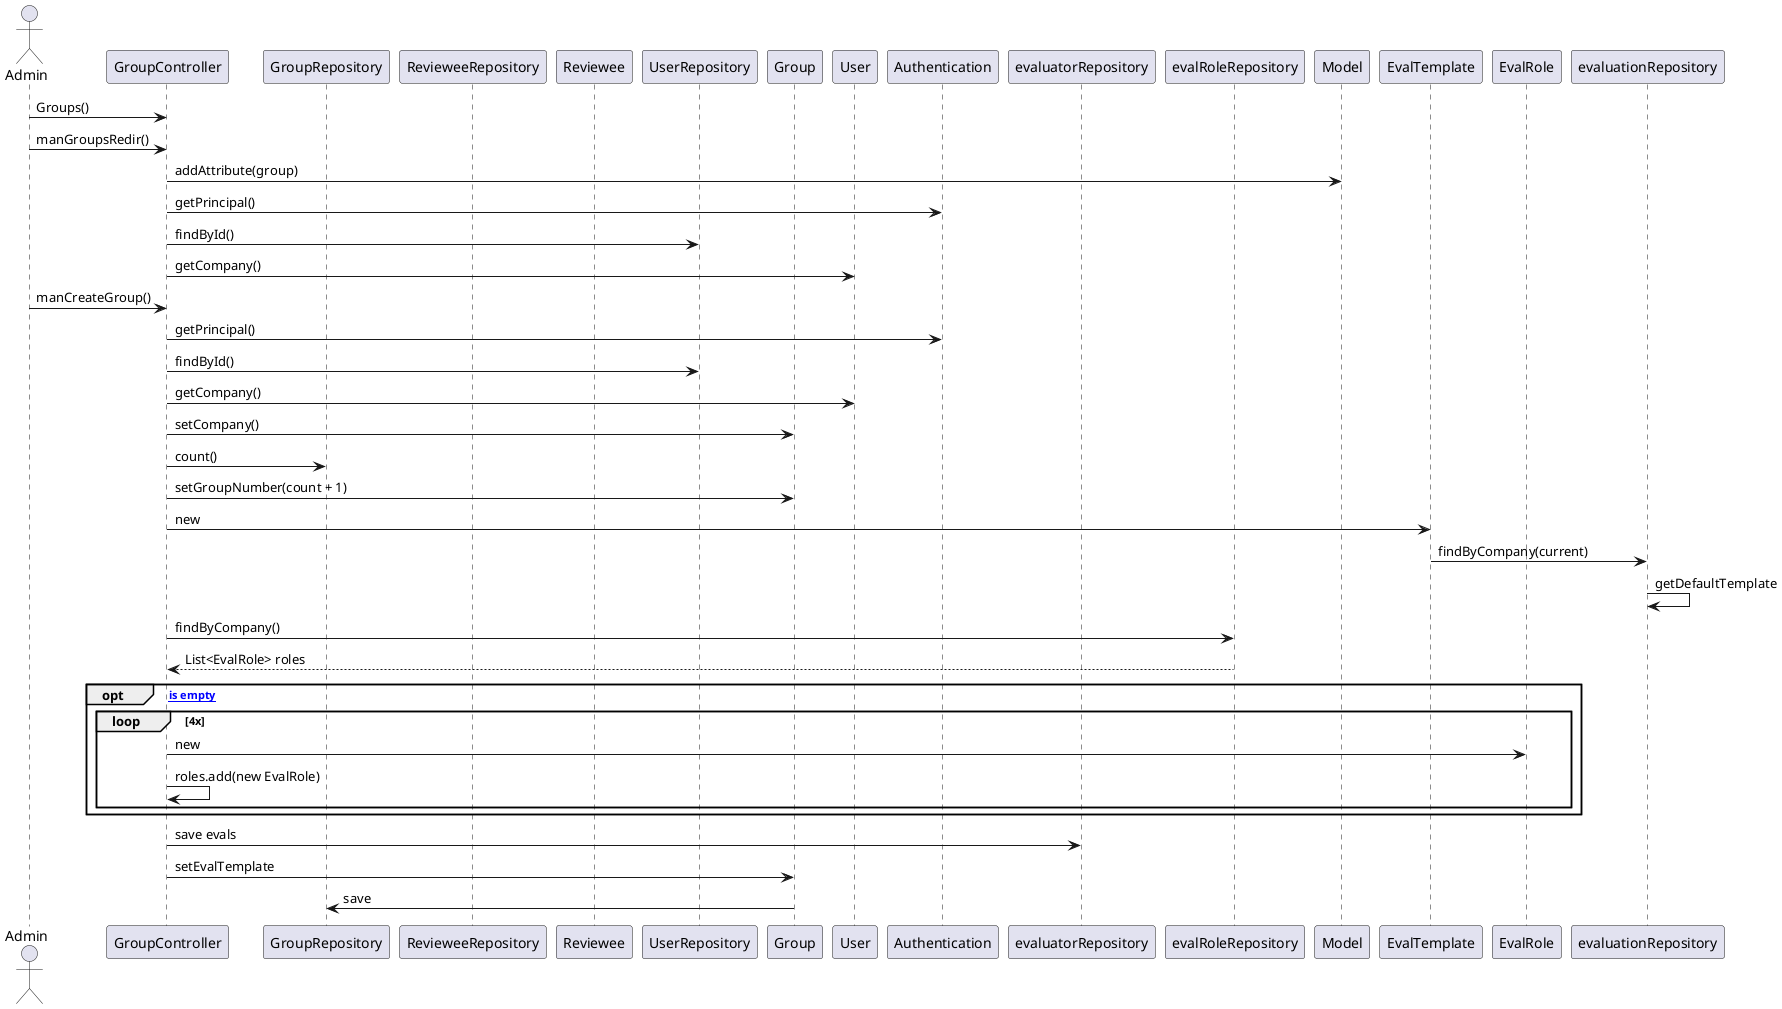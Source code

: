 @startuml CreateGroupSequenceDiagram

actor Admin as Admin
participant GroupController as GroupController
participant GroupRepository as GroupRepository
participant RevieweeRepository as RevieweeRepository
participant Reviewee as Reviewee
participant UserRepository as UserRepository
participant Group as Group
participant User as User
participant Authentication as Authentication
participant evaluatorRepository as evaluatorRepository
participant evalRoleRepository as evalRoleRepository
participant Model as Model
participant EvalTemplate as EvalTemplate
participant EvalRole as EvalRole




Admin -> GroupController: Groups()
Admin -> GroupController: manGroupsRedir()
GroupController -> Model: addAttribute(group)
GroupController -> Authentication: getPrincipal()
GroupController -> UserRepository: findById()
GroupController -> User: getCompany()


Admin -> GroupController: manCreateGroup()
GroupController -> Authentication: getPrincipal()
GroupController -> UserRepository: findById()
GroupController -> User: getCompany()
GroupController -> Group: setCompany()
GroupController -> GroupRepository: count()
GroupController -> Group: setGroupNumber(count + 1)
GroupController -> EvalTemplate: new
EvalTemplate -> evaluationRepository: findByCompany(current)
evaluationRepository -> evaluationRepository: getDefaultTemplate
GroupController -> evalRoleRepository: findByCompany()
evalRoleRepository --> GroupController: List<EvalRole> roles

opt [roles is empty]
 loop 4x
GroupController -> EvalRole: new
GroupController ->GroupController: roles.add(new EvalRole)
end 
end

GroupController -> evaluatorRepository: save evals
GroupController -> Group: setEvalTemplate
Group -> GroupRepository: save

		



@enduml
